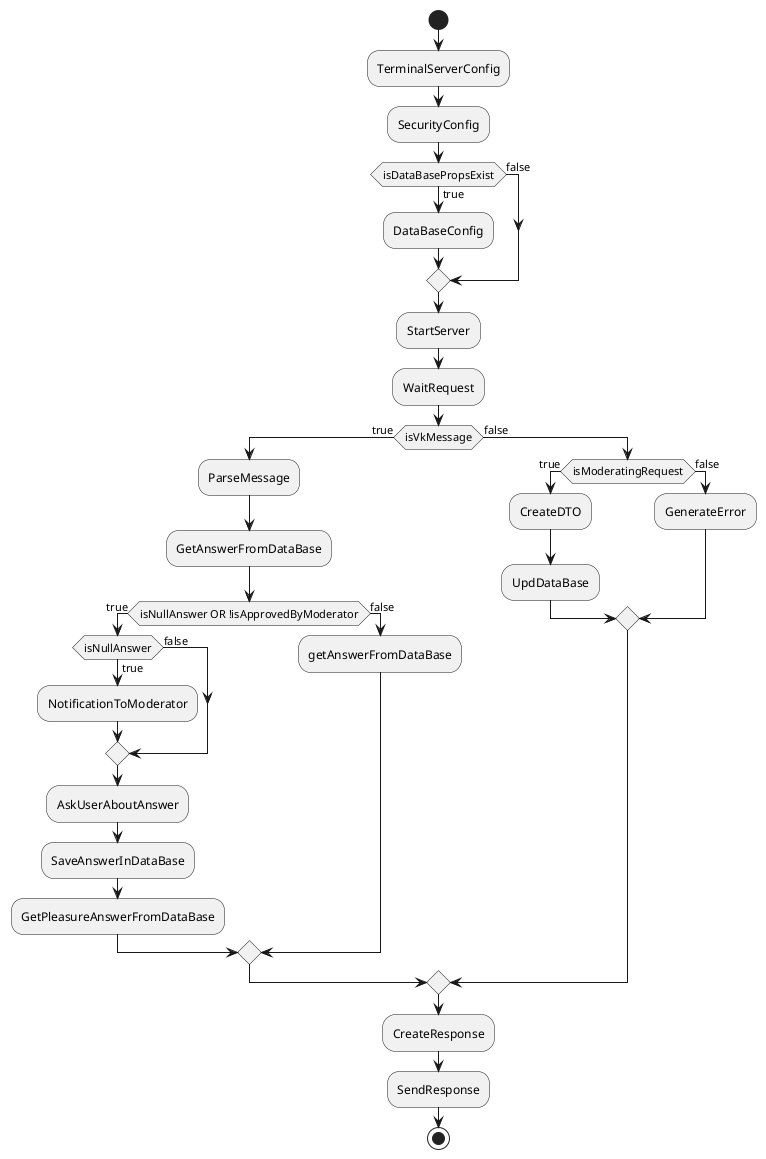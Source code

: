 @startuml

start
:TerminalServerConfig;
:SecurityConfig;
if (isDataBasePropsExist) then (true)
    :DataBaseConfig;
else (false)
endif
:StartServer;
:WaitRequest;
if (isVkMessage) then (true)
    :ParseMessage;
    :GetAnswerFromDataBase;
    if (isNullAnswer OR !isApprovedByModerator) then (true)
        if (isNullAnswer) then (true)
            :NotificationToModerator;
        else (false)
        endif
        :AskUserAboutAnswer;
        :SaveAnswerInDataBase;
        :GetPleasureAnswerFromDataBase;
    else (false)
        :getAnswerFromDataBase;
    endif
else (false)
    if (isModeratingRequest) then (true)
        :CreateDTO;
        :UpdDataBase;
    else (false)
        :GenerateError;
    endif
endif
:CreateResponse;
:SendResponse;
stop

@enduml
